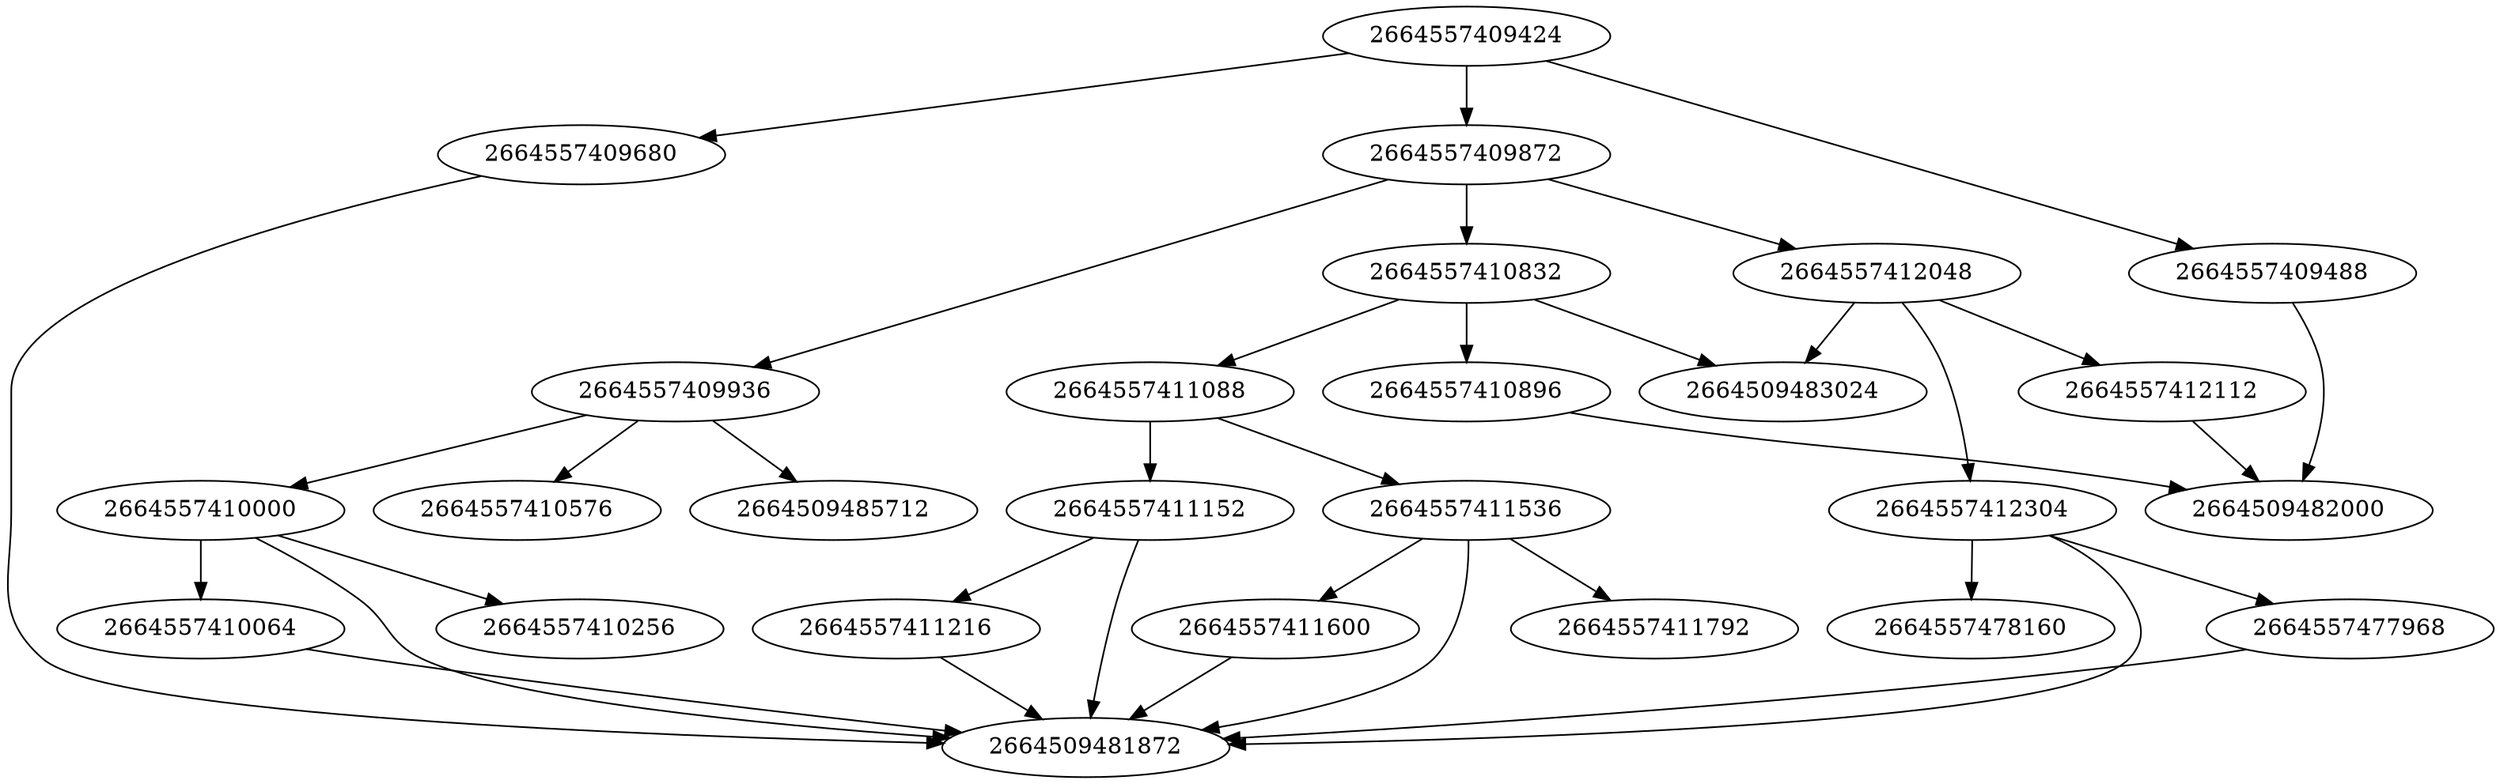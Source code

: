 strict digraph {
2664557410832 [type=AugAssign];
2664557409936 [type=Compare];
2664509485712 [type=Eq];
2664557411088 [type=Call];
2664557412112 [type=Name];
2664557410064 [type=Name];
2664509482000 [type=Store];
2664509481872 [type=Load];
2664557409680 [type=Name];
2664509483024 [type=Add];
2664557410576 [type=Constant];
2664557411216 [type=Name];
2664557409488 [type=Name];
2664557411600 [type=Name];
2664557410896 [type=Name];
2664557411152 [type=Attribute];
2664557409872 [type=If];
2664557410000 [type=Subscript];
2664557410256 [type=Constant];
2664557412048 [type=AugAssign];
2664557477968 [type=Name];
2664557412304 [type=Subscript];
2664557411536 [type=Subscript];
2664557478160 [type=Constant];
2664557409424 [type=For];
2664557411792 [type=Constant];
2664557410832 -> 2664557410896;
2664557410832 -> 2664509483024;
2664557410832 -> 2664557411088;
2664557409936 -> 2664557410000;
2664557409936 -> 2664509485712;
2664557409936 -> 2664557410576;
2664557411088 -> 2664557411152;
2664557411088 -> 2664557411536;
2664557412112 -> 2664509482000;
2664557410064 -> 2664509481872;
2664557409680 -> 2664509481872;
2664557411216 -> 2664509481872;
2664557409488 -> 2664509482000;
2664557411600 -> 2664509481872;
2664557410896 -> 2664509482000;
2664557411152 -> 2664557411216;
2664557411152 -> 2664509481872;
2664557409872 -> 2664557409936;
2664557409872 -> 2664557410832;
2664557409872 -> 2664557412048;
2664557410000 -> 2664557410064;
2664557410000 -> 2664557410256;
2664557410000 -> 2664509481872;
2664557412048 -> 2664557412112;
2664557412048 -> 2664509483024;
2664557412048 -> 2664557412304;
2664557477968 -> 2664509481872;
2664557412304 -> 2664557477968;
2664557412304 -> 2664557478160;
2664557412304 -> 2664509481872;
2664557411536 -> 2664557411600;
2664557411536 -> 2664557411792;
2664557411536 -> 2664509481872;
2664557409424 -> 2664557409488;
2664557409424 -> 2664557409680;
2664557409424 -> 2664557409872;
}
